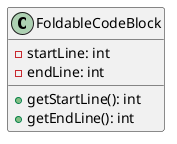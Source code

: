 @startuml

    class FoldableCodeBlock {
        -startLine: int
        -endLine: int
        +getStartLine(): int
        +getEndLine(): int
    }

@enduml
